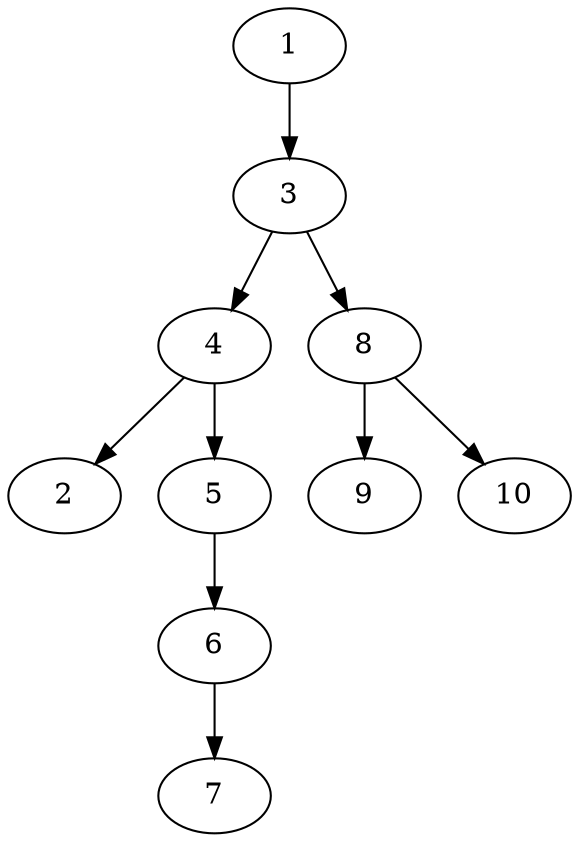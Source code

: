 digraph premier_graph {
1 -> 3 ;
2;3 -> 4 ;
3 -> 8 ;
4 -> 2 ;
4 -> 5 ;
5 -> 6 ;
6 -> 7 ;
7;8 -> 9 ;
8 -> 10 ;
9;10;}